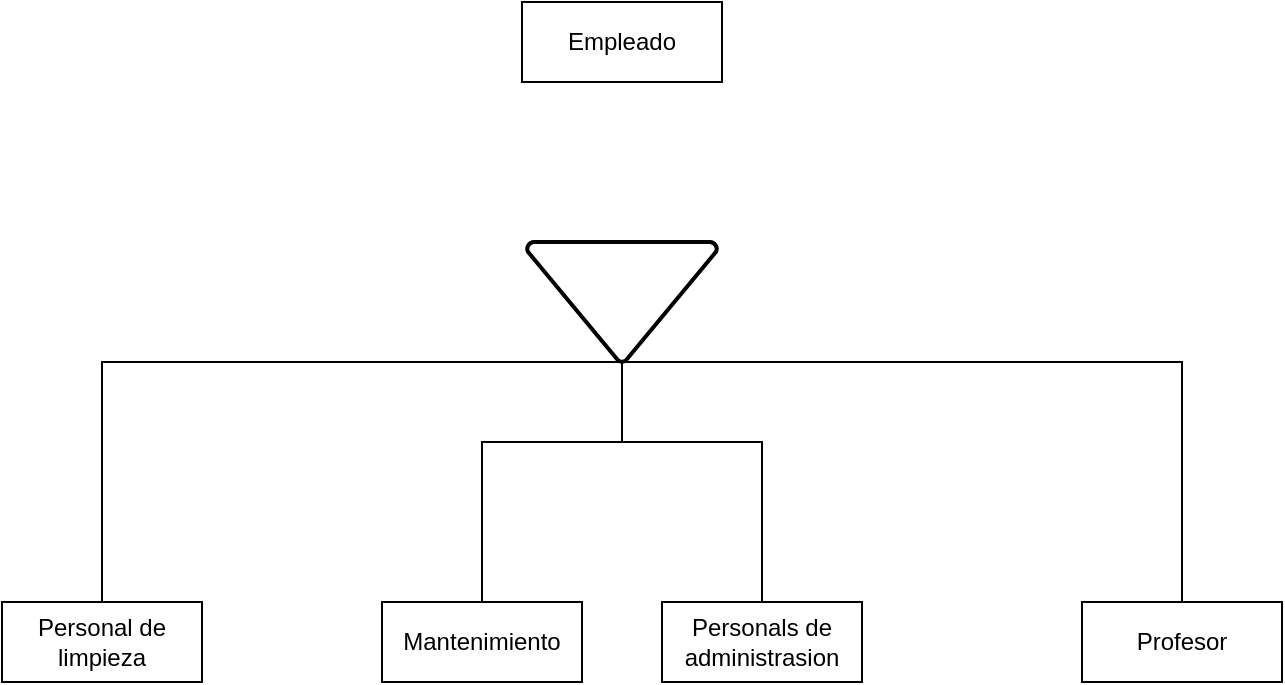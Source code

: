 <mxfile version="22.0.4" type="github">
  <diagram name="Page-1" id="XkEZXcRmcIXgFpWhiS4R">
    <mxGraphModel dx="1364" dy="795" grid="1" gridSize="10" guides="1" tooltips="1" connect="1" arrows="1" fold="1" page="1" pageScale="1" pageWidth="850" pageHeight="1100" math="0" shadow="0">
      <root>
        <mxCell id="0" />
        <mxCell id="1" parent="0" />
        <mxCell id="VF9vOEgaZcG3ihut8ZtS-3" value="Empleado" style="whiteSpace=wrap;html=1;align=center;" vertex="1" parent="1">
          <mxGeometry x="370" y="100" width="100" height="40" as="geometry" />
        </mxCell>
        <mxCell id="VF9vOEgaZcG3ihut8ZtS-7" value="Profesor" style="whiteSpace=wrap;html=1;align=center;" vertex="1" parent="1">
          <mxGeometry x="650" y="400" width="100" height="40" as="geometry" />
        </mxCell>
        <mxCell id="VF9vOEgaZcG3ihut8ZtS-8" value="&lt;div&gt;Personals de administrasion&lt;/div&gt;" style="whiteSpace=wrap;html=1;align=center;" vertex="1" parent="1">
          <mxGeometry x="440" y="400" width="100" height="40" as="geometry" />
        </mxCell>
        <mxCell id="VF9vOEgaZcG3ihut8ZtS-13" value="Personal de limpieza" style="whiteSpace=wrap;html=1;align=center;" vertex="1" parent="1">
          <mxGeometry x="110" y="400" width="100" height="40" as="geometry" />
        </mxCell>
        <mxCell id="VF9vOEgaZcG3ihut8ZtS-14" value="Mantenimiento" style="whiteSpace=wrap;html=1;align=center;" vertex="1" parent="1">
          <mxGeometry x="300" y="400" width="100" height="40" as="geometry" />
        </mxCell>
        <mxCell id="VF9vOEgaZcG3ihut8ZtS-16" value="" style="endArrow=none;html=1;rounded=0;exitX=0.5;exitY=0;exitDx=0;exitDy=0;" edge="1" parent="1" source="VF9vOEgaZcG3ihut8ZtS-14">
          <mxGeometry width="50" height="50" relative="1" as="geometry">
            <mxPoint x="400" y="380" as="sourcePoint" />
            <mxPoint x="420" y="250" as="targetPoint" />
            <Array as="points">
              <mxPoint x="350" y="320" />
              <mxPoint x="420" y="320" />
              <mxPoint x="420" y="280" />
            </Array>
          </mxGeometry>
        </mxCell>
        <mxCell id="VF9vOEgaZcG3ihut8ZtS-17" value="" style="endArrow=none;html=1;rounded=0;exitX=0.5;exitY=0;exitDx=0;exitDy=0;entryX=0.5;entryY=1;entryDx=0;entryDy=0;entryPerimeter=0;" edge="1" parent="1" source="VF9vOEgaZcG3ihut8ZtS-8" target="VF9vOEgaZcG3ihut8ZtS-19">
          <mxGeometry width="50" height="50" relative="1" as="geometry">
            <mxPoint x="400" y="380" as="sourcePoint" />
            <mxPoint x="420" y="210" as="targetPoint" />
            <Array as="points">
              <mxPoint x="490" y="320" />
              <mxPoint x="420" y="320" />
            </Array>
          </mxGeometry>
        </mxCell>
        <mxCell id="VF9vOEgaZcG3ihut8ZtS-20" value="" style="endArrow=none;html=1;rounded=0;exitX=0.5;exitY=0;exitDx=0;exitDy=0;entryX=0.5;entryY=1;entryDx=0;entryDy=0;entryPerimeter=0;" edge="1" parent="1" source="VF9vOEgaZcG3ihut8ZtS-7" target="VF9vOEgaZcG3ihut8ZtS-19">
          <mxGeometry width="50" height="50" relative="1" as="geometry">
            <mxPoint x="700" y="400" as="sourcePoint" />
            <mxPoint x="420" y="200" as="targetPoint" />
            <Array as="points">
              <mxPoint x="700" y="280" />
              <mxPoint x="420" y="280" />
            </Array>
          </mxGeometry>
        </mxCell>
        <mxCell id="VF9vOEgaZcG3ihut8ZtS-21" value="" style="endArrow=none;html=1;rounded=0;exitX=0.5;exitY=0;exitDx=0;exitDy=0;entryX=0.5;entryY=1;entryDx=0;entryDy=0;entryPerimeter=0;" edge="1" parent="1" source="VF9vOEgaZcG3ihut8ZtS-13" target="VF9vOEgaZcG3ihut8ZtS-19">
          <mxGeometry width="50" height="50" relative="1" as="geometry">
            <mxPoint x="160" y="400" as="sourcePoint" />
            <mxPoint x="160" y="280" as="targetPoint" />
            <Array as="points">
              <mxPoint x="160" y="280" />
            </Array>
          </mxGeometry>
        </mxCell>
        <mxCell id="VF9vOEgaZcG3ihut8ZtS-19" value="" style="strokeWidth=2;html=1;shape=mxgraph.flowchart.merge_or_storage;whiteSpace=wrap;" vertex="1" parent="1">
          <mxGeometry x="372.5" y="220" width="95" height="60" as="geometry" />
        </mxCell>
      </root>
    </mxGraphModel>
  </diagram>
</mxfile>
